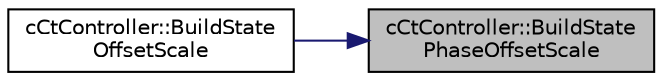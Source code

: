digraph "cCtController::BuildStatePhaseOffsetScale"
{
 // LATEX_PDF_SIZE
  edge [fontname="Helvetica",fontsize="10",labelfontname="Helvetica",labelfontsize="10"];
  node [fontname="Helvetica",fontsize="10",shape=record];
  rankdir="RL";
  Node1 [label="cCtController::BuildState\lPhaseOffsetScale",height=0.2,width=0.4,color="black", fillcolor="grey75", style="filled", fontcolor="black",tooltip=" "];
  Node1 -> Node2 [dir="back",color="midnightblue",fontsize="10",style="solid",fontname="Helvetica"];
  Node2 [label="cCtController::BuildState\lOffsetScale",height=0.2,width=0.4,color="black", fillcolor="white", style="filled",URL="$classc_ct_controller.html#ac61be6284453233129b31c3edb55f9c5",tooltip=" "];
}

